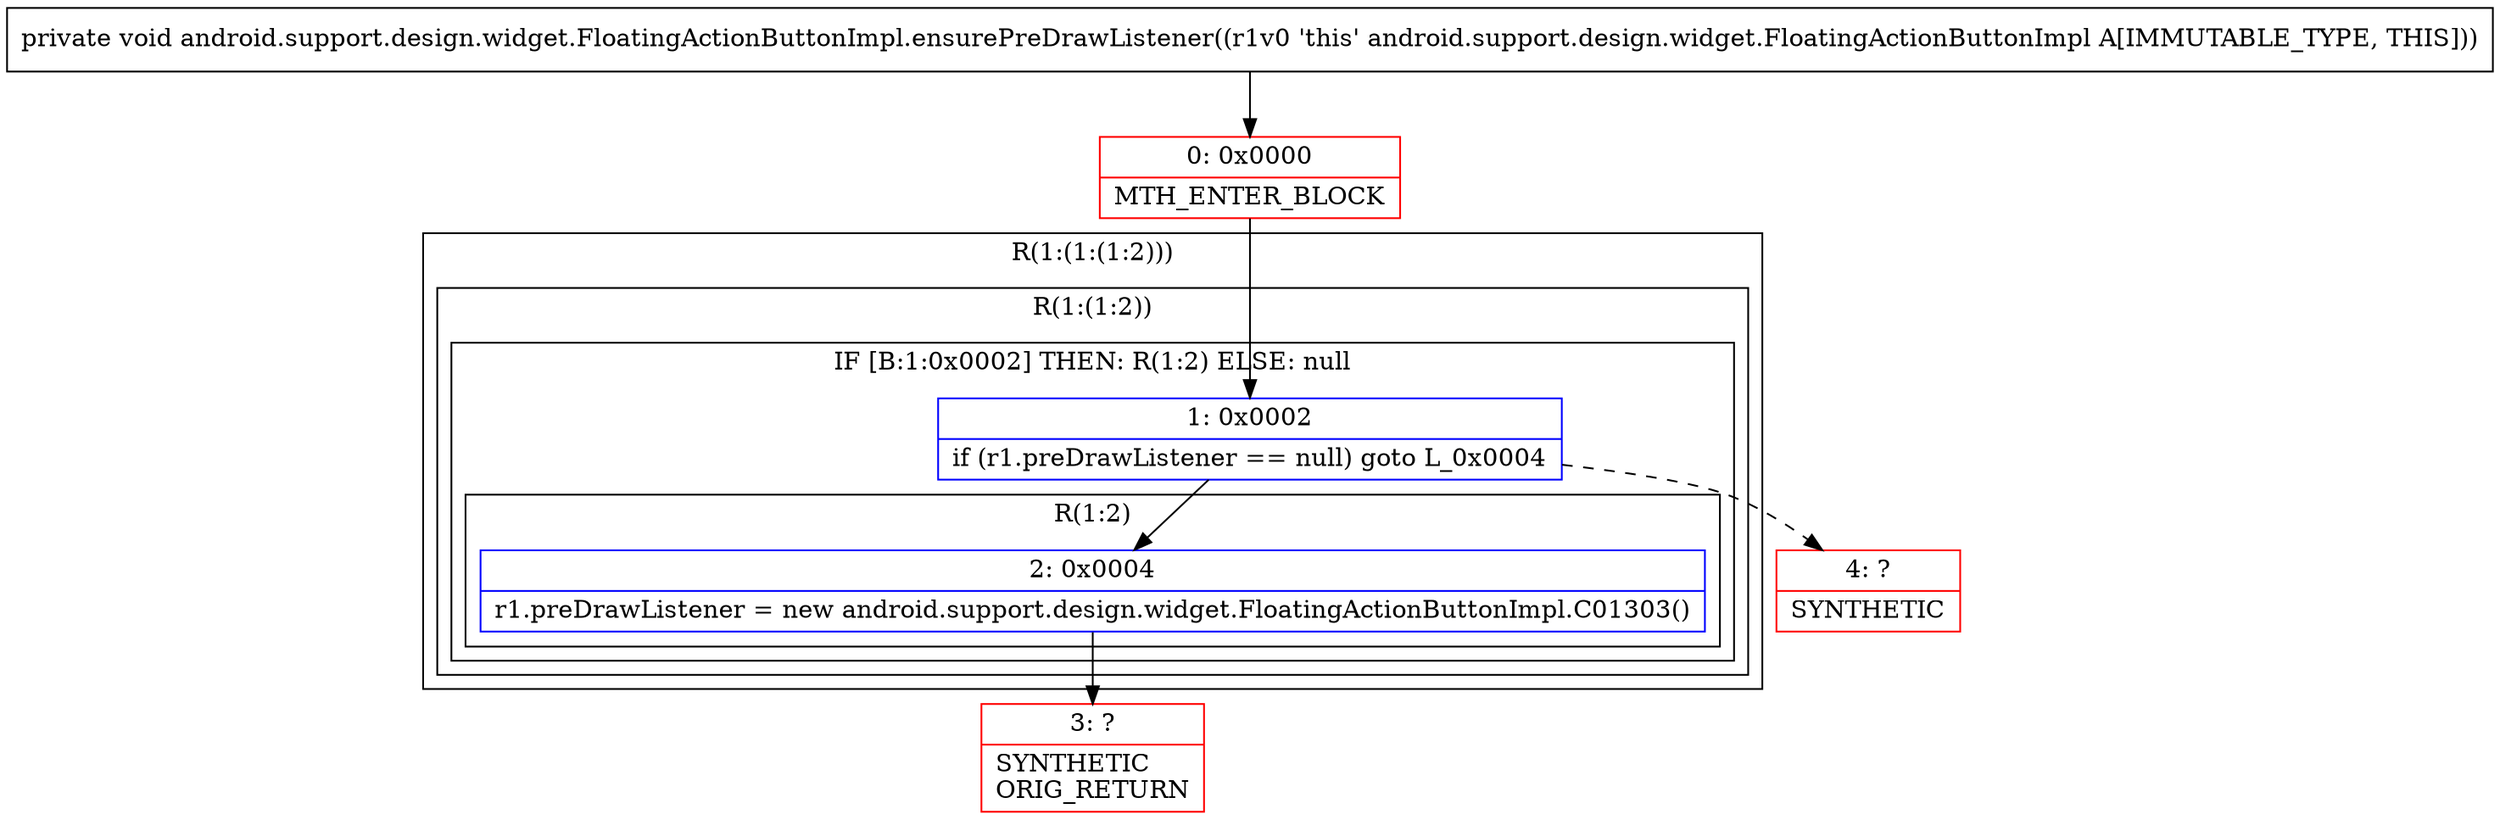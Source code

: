digraph "CFG forandroid.support.design.widget.FloatingActionButtonImpl.ensurePreDrawListener()V" {
subgraph cluster_Region_1778506522 {
label = "R(1:(1:(1:2)))";
node [shape=record,color=blue];
subgraph cluster_Region_1075079394 {
label = "R(1:(1:2))";
node [shape=record,color=blue];
subgraph cluster_IfRegion_492823458 {
label = "IF [B:1:0x0002] THEN: R(1:2) ELSE: null";
node [shape=record,color=blue];
Node_1 [shape=record,label="{1\:\ 0x0002|if (r1.preDrawListener == null) goto L_0x0004\l}"];
subgraph cluster_Region_1898550249 {
label = "R(1:2)";
node [shape=record,color=blue];
Node_2 [shape=record,label="{2\:\ 0x0004|r1.preDrawListener = new android.support.design.widget.FloatingActionButtonImpl.C01303()\l}"];
}
}
}
}
Node_0 [shape=record,color=red,label="{0\:\ 0x0000|MTH_ENTER_BLOCK\l}"];
Node_3 [shape=record,color=red,label="{3\:\ ?|SYNTHETIC\lORIG_RETURN\l}"];
Node_4 [shape=record,color=red,label="{4\:\ ?|SYNTHETIC\l}"];
MethodNode[shape=record,label="{private void android.support.design.widget.FloatingActionButtonImpl.ensurePreDrawListener((r1v0 'this' android.support.design.widget.FloatingActionButtonImpl A[IMMUTABLE_TYPE, THIS])) }"];
MethodNode -> Node_0;
Node_1 -> Node_2;
Node_1 -> Node_4[style=dashed];
Node_2 -> Node_3;
Node_0 -> Node_1;
}

